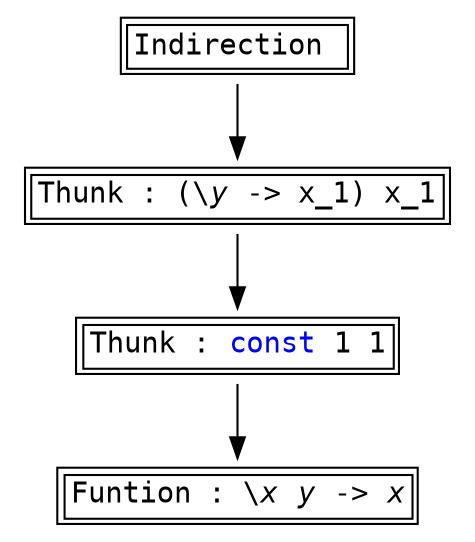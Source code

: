 digraph G {
node [ fontname=monospace, shape=plaintext ];
s0[label=<<TABLE ALIGN="LEFT"><TR><TD BALIGN="LEFT" ALIGN="LEFT">Funtion&nbsp;:&nbsp;\<I>x</I>&nbsp;<I>y</I>&nbsp;-&gt;&nbsp;<I>x</I><BR /></TD></TR></TABLE>>];
s0;
s1[label=<<TABLE ALIGN="LEFT"><TR><TD BALIGN="LEFT" ALIGN="LEFT">Indirection&nbsp;<BR /></TD></TR></TABLE>>];
s1 -> s2;
s2[label=<<TABLE ALIGN="LEFT"><TR><TD BALIGN="LEFT" ALIGN="LEFT">Thunk&nbsp;:&nbsp;(\<I>y</I>&nbsp;-&gt;&nbsp;x_1)&nbsp;x_1<BR /></TD></TR></TABLE>>];
s2 -> s3;
s3[label=<<TABLE ALIGN="LEFT"><TR><TD BALIGN="LEFT" ALIGN="LEFT">Thunk&nbsp;:&nbsp;<FONT COLOR="blue">const</FONT>&nbsp;1&nbsp;1<BR /></TD></TR></TABLE>>];
s3 -> s0;
}